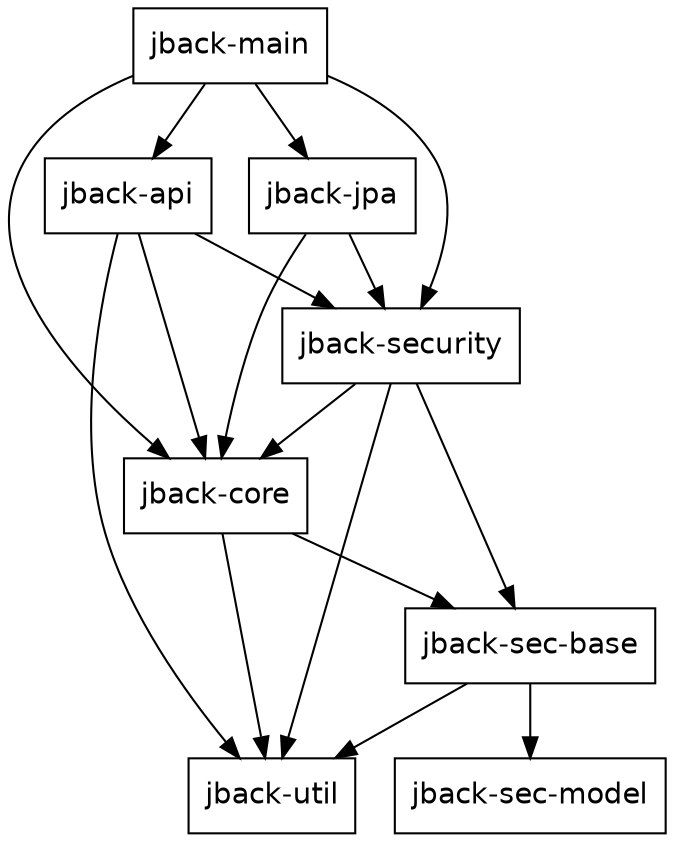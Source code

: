 digraph G {

  node [ shape="box", fontname="helvetica" ];

  "jback-main" -> "jback-api";
  "jback-main" -> "jback-core";
  "jback-main" -> "jback-jpa";
  "jback-main" -> "jback-security";
  "jback-jpa" -> "jback-core";
  "jback-jpa" -> "jback-security";
  "jback-api" -> "jback-core";
  "jback-api" -> "jback-security";
  "jback-api" -> "jback-util";
  "jback-security" -> "jback-core";
  "jback-security" -> "jback-sec-base";
  "jback-security" -> "jback-util";
  "jback-core" -> "jback-sec-base";
  "jback-core" -> "jback-util";
  "jback-sec-base" -> "jback-sec-model";
  "jback-sec-base" -> "jback-util";
}